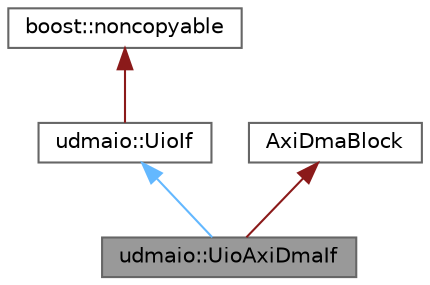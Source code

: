 digraph "udmaio::UioAxiDmaIf"
{
 // INTERACTIVE_SVG=YES
 // LATEX_PDF_SIZE
  bgcolor="transparent";
  edge [fontname=Helvetica,fontsize=10,labelfontname=Helvetica,labelfontsize=10];
  node [fontname=Helvetica,fontsize=10,shape=box,height=0.2,width=0.4];
  Node1 [label="udmaio::UioAxiDmaIf",height=0.2,width=0.4,color="gray40", fillcolor="grey60", style="filled", fontcolor="black",tooltip="Interface to AXI DMA Core."];
  Node2 -> Node1 [dir="back",color="steelblue1",style="solid"];
  Node2 [label="udmaio::UioIf",height=0.2,width=0.4,color="gray40", fillcolor="white", style="filled",URL="$classudmaio_1_1_uio_if.html",tooltip="Base class for UIO interfaces."];
  Node3 -> Node2 [dir="back",color="firebrick4",style="solid"];
  Node3 [label="boost::noncopyable",height=0.2,width=0.4,color="gray40", fillcolor="white", style="filled",tooltip=" "];
  Node4 -> Node1 [dir="back",color="firebrick4",style="solid"];
  Node4 [label="AxiDmaBlock",height=0.2,width=0.4,color="gray40", fillcolor="white", style="filled",URL="$structaxi__dma_1_1block__template.html",tooltip="Template class for the axi_dma block, containing accessors for all its registers."];
}
